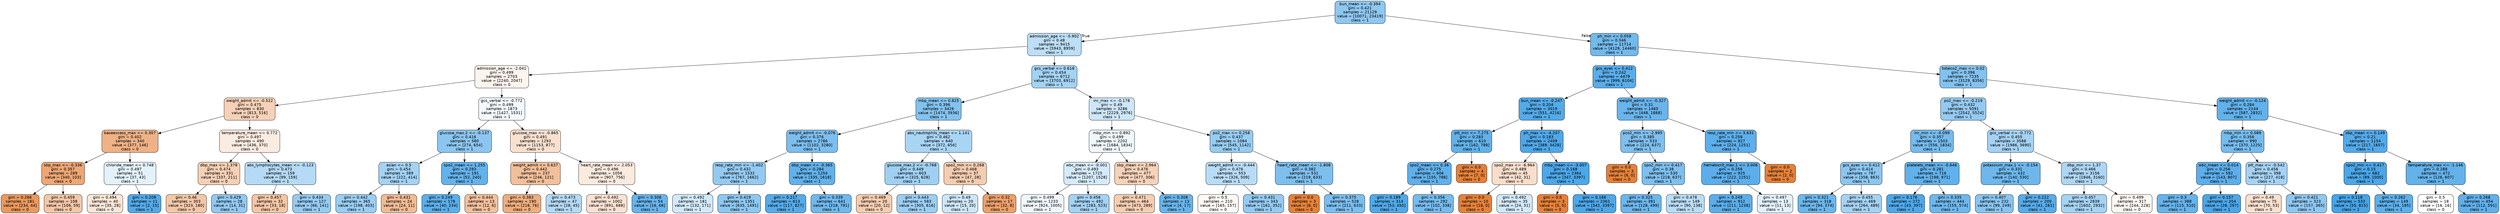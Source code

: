 digraph Tree {
node [shape=box, style="filled, rounded", color="black", fontname="helvetica"] ;
edge [fontname="helvetica"] ;
0 [label="bun_mean <= -0.394\ngini = 0.421\nsamples = 21129\nvalue = [10071, 23419]\nclass = 1", fillcolor="#8ec7f0"] ;
1 [label="admission_age <= -0.902\ngini = 0.48\nsamples = 9415\nvalue = [5943, 8959]\nclass = 1", fillcolor="#bcdef6"] ;
0 -> 1 [labeldistance=2.5, labelangle=45, headlabel="True"] ;
2 [label="admission_age <= -2.041\ngini = 0.499\nsamples = 2703\nvalue = [2240, 2047]\nclass = 0", fillcolor="#fdf4ee"] ;
1 -> 2 ;
3 [label="weight_admit <= -0.522\ngini = 0.475\nsamples = 830\nvalue = [813, 516]\nclass = 0", fillcolor="#f6d1b7"] ;
2 -> 3 ;
4 [label="baseexcess_max <= 0.307\ngini = 0.402\nsamples = 340\nvalue = [377, 146]\nclass = 0", fillcolor="#efb286"] ;
3 -> 4 ;
5 [label="sbp_max <= -0.336\ngini = 0.357\nsamples = 289\nvalue = [340, 103]\nclass = 0", fillcolor="#eda775"] ;
4 -> 5 ;
6 [label="gini = 0.266\nsamples = 181\nvalue = [234, 44]\nclass = 0", fillcolor="#ea995e"] ;
5 -> 6 ;
7 [label="gini = 0.459\nsamples = 108\nvalue = [106, 59]\nclass = 0", fillcolor="#f3c7a7"] ;
5 -> 7 ;
8 [label="chloride_mean <= 0.748\ngini = 0.497\nsamples = 51\nvalue = [37, 43]\nclass = 1", fillcolor="#e3f1fb"] ;
4 -> 8 ;
9 [label="gini = 0.494\nsamples = 40\nvalue = [35, 28]\nclass = 0", fillcolor="#fae6d7"] ;
8 -> 9 ;
10 [label="gini = 0.208\nsamples = 11\nvalue = [2, 15]\nclass = 1", fillcolor="#53aae8"] ;
8 -> 10 ;
11 [label="temperature_mean <= 0.772\ngini = 0.497\nsamples = 490\nvalue = [436, 370]\nclass = 0", fillcolor="#fbece1"] ;
3 -> 11 ;
12 [label="dbp_max <= 1.378\ngini = 0.474\nsamples = 331\nvalue = [337, 211]\nclass = 0", fillcolor="#f5d0b5"] ;
11 -> 12 ;
13 [label="gini = 0.46\nsamples = 303\nvalue = [323, 180]\nclass = 0", fillcolor="#f3c7a7"] ;
12 -> 13 ;
14 [label="gini = 0.429\nsamples = 28\nvalue = [14, 31]\nclass = 1", fillcolor="#92c9f1"] ;
12 -> 14 ;
15 [label="abs_lymphocytes_mean <= -0.123\ngini = 0.473\nsamples = 159\nvalue = [99, 159]\nclass = 1", fillcolor="#b4daf5"] ;
11 -> 15 ;
16 [label="gini = 0.457\nsamples = 32\nvalue = [33, 18]\nclass = 0", fillcolor="#f3c6a5"] ;
15 -> 16 ;
17 [label="gini = 0.434\nsamples = 127\nvalue = [66, 141]\nclass = 1", fillcolor="#96cbf1"] ;
15 -> 17 ;
18 [label="gcs_verbal <= -0.772\ngini = 0.499\nsamples = 1873\nvalue = [1427, 1531]\nclass = 1", fillcolor="#f2f8fd"] ;
2 -> 18 ;
19 [label="glucose_max.2 <= -0.137\ngini = 0.416\nsamples = 580\nvalue = [274, 654]\nclass = 1", fillcolor="#8cc6f0"] ;
18 -> 19 ;
20 [label="asian <= 0.5\ngini = 0.454\nsamples = 389\nvalue = [222, 414]\nclass = 1", fillcolor="#a3d2f3"] ;
19 -> 20 ;
21 [label="gini = 0.442\nsamples = 365\nvalue = [198, 403]\nclass = 1", fillcolor="#9acdf2"] ;
20 -> 21 ;
22 [label="gini = 0.431\nsamples = 24\nvalue = [24, 11]\nclass = 0", fillcolor="#f1bb94"] ;
20 -> 22 ;
23 [label="spo2_mean <= 1.255\ngini = 0.293\nsamples = 191\nvalue = [52, 240]\nclass = 1", fillcolor="#64b2eb"] ;
19 -> 23 ;
24 [label="gini = 0.249\nsamples = 178\nvalue = [40, 234]\nclass = 1", fillcolor="#5baee9"] ;
23 -> 24 ;
25 [label="gini = 0.444\nsamples = 13\nvalue = [12, 6]\nclass = 0", fillcolor="#f2c09c"] ;
23 -> 25 ;
26 [label="glucose_max <= -0.865\ngini = 0.491\nsamples = 1293\nvalue = [1153, 877]\nclass = 0", fillcolor="#f9e1d0"] ;
18 -> 26 ;
27 [label="weight_admit <= 0.637\ngini = 0.442\nsamples = 237\nvalue = [246, 121]\nclass = 0", fillcolor="#f2bf9a"] ;
26 -> 27 ;
28 [label="gini = 0.383\nsamples = 190\nvalue = [218, 76]\nclass = 0", fillcolor="#eead7e"] ;
27 -> 28 ;
29 [label="gini = 0.473\nsamples = 47\nvalue = [28, 45]\nclass = 1", fillcolor="#b4daf5"] ;
27 -> 29 ;
30 [label="heart_rate_mean <= 2.053\ngini = 0.496\nsamples = 1056\nvalue = [907, 756]\nclass = 0", fillcolor="#fbeade"] ;
26 -> 30 ;
31 [label="gini = 0.492\nsamples = 1002\nvalue = [891, 688]\nclass = 0", fillcolor="#f9e2d2"] ;
30 -> 31 ;
32 [label="gini = 0.308\nsamples = 54\nvalue = [16, 68]\nclass = 1", fillcolor="#68b4eb"] ;
30 -> 32 ;
33 [label="gcs_verbal <= 0.618\ngini = 0.454\nsamples = 6712\nvalue = [3703, 6912]\nclass = 1", fillcolor="#a3d2f3"] ;
1 -> 33 ;
34 [label="mbp_mean <= 0.825\ngini = 0.396\nsamples = 3426\nvalue = [1474, 3936]\nclass = 1", fillcolor="#83c2ef"] ;
33 -> 34 ;
35 [label="weight_admit <= -0.076\ngini = 0.376\nsamples = 2786\nvalue = [1102, 3280]\nclass = 1", fillcolor="#7cbeee"] ;
34 -> 35 ;
36 [label="resp_rate_min <= -1.402\ngini = 0.432\nsamples = 1532\nvalue = [767, 1662]\nclass = 1", fillcolor="#94caf1"] ;
35 -> 36 ;
37 [label="gini = 0.492\nsamples = 181\nvalue = [132, 171]\nclass = 1", fillcolor="#d2e9f9"] ;
36 -> 37 ;
38 [label="gini = 0.419\nsamples = 1351\nvalue = [635, 1491]\nclass = 1", fillcolor="#8dc7f0"] ;
36 -> 38 ;
39 [label="dbp_mean <= -0.365\ngini = 0.284\nsamples = 1254\nvalue = [335, 1618]\nclass = 1", fillcolor="#62b1ea"] ;
35 -> 39 ;
40 [label="gini = 0.217\nsamples = 613\nvalue = [117, 827]\nclass = 1", fillcolor="#55abe9"] ;
39 -> 40 ;
41 [label="gini = 0.339\nsamples = 641\nvalue = [218, 791]\nclass = 1", fillcolor="#70b8ec"] ;
39 -> 41 ;
42 [label="abs_neutrophils_mean <= 1.141\ngini = 0.462\nsamples = 640\nvalue = [372, 656]\nclass = 1", fillcolor="#a9d5f4"] ;
34 -> 42 ;
43 [label="glucose_max.2 <= -0.768\ngini = 0.449\nsamples = 603\nvalue = [325, 628]\nclass = 1", fillcolor="#9fd0f2"] ;
42 -> 43 ;
44 [label="gini = 0.469\nsamples = 20\nvalue = [20, 12]\nclass = 0", fillcolor="#f5cdb0"] ;
43 -> 44 ;
45 [label="gini = 0.443\nsamples = 583\nvalue = [305, 616]\nclass = 1", fillcolor="#9bcef2"] ;
43 -> 45 ;
46 [label="spo2_min <= 0.268\ngini = 0.468\nsamples = 37\nvalue = [47, 28]\nclass = 0", fillcolor="#f4ccaf"] ;
42 -> 46 ;
47 [label="gini = 0.49\nsamples = 20\nvalue = [15, 20]\nclass = 1", fillcolor="#cee6f8"] ;
46 -> 47 ;
48 [label="gini = 0.32\nsamples = 17\nvalue = [32, 8]\nclass = 0", fillcolor="#eca06a"] ;
46 -> 48 ;
49 [label="inr_max <= -0.178\ngini = 0.49\nsamples = 3286\nvalue = [2229, 2976]\nclass = 1", fillcolor="#cde6f8"] ;
33 -> 49 ;
50 [label="mbp_min <= 0.892\ngini = 0.499\nsamples = 2202\nvalue = [1684, 1834]\nclass = 1", fillcolor="#eff7fd"] ;
49 -> 50 ;
51 [label="wbc_mean <= -0.001\ngini = 0.493\nsamples = 1725\nvalue = [1207, 1528]\nclass = 1", fillcolor="#d5eafa"] ;
50 -> 51 ;
52 [label="gini = 0.499\nsamples = 1233\nvalue = [924, 1005]\nclass = 1", fillcolor="#eff7fd"] ;
51 -> 52 ;
53 [label="gini = 0.456\nsamples = 492\nvalue = [283, 523]\nclass = 1", fillcolor="#a4d2f3"] ;
51 -> 53 ;
54 [label="sbp_mean <= 2.964\ngini = 0.476\nsamples = 477\nvalue = [477, 306]\nclass = 0", fillcolor="#f6d2b8"] ;
50 -> 54 ;
55 [label="gini = 0.471\nsamples = 464\nvalue = [473, 289]\nclass = 0", fillcolor="#f5ceb2"] ;
54 -> 55 ;
56 [label="gini = 0.308\nsamples = 13\nvalue = [4, 17]\nclass = 1", fillcolor="#68b4eb"] ;
54 -> 56 ;
57 [label="po2_max <= 0.258\ngini = 0.437\nsamples = 1084\nvalue = [545, 1142]\nclass = 1", fillcolor="#97ccf1"] ;
49 -> 57 ;
58 [label="weight_admit <= -0.444\ngini = 0.476\nsamples = 553\nvalue = [326, 509]\nclass = 1", fillcolor="#b8dcf6"] ;
57 -> 58 ;
59 [label="gini = 0.5\nsamples = 210\nvalue = [165, 157]\nclass = 0", fillcolor="#fef9f5"] ;
58 -> 59 ;
60 [label="gini = 0.431\nsamples = 343\nvalue = [161, 352]\nclass = 1", fillcolor="#94caf1"] ;
58 -> 60 ;
61 [label="heart_rate_mean <= -1.808\ngini = 0.382\nsamples = 531\nvalue = [219, 633]\nclass = 1", fillcolor="#7ebfee"] ;
57 -> 61 ;
62 [label="gini = 0.0\nsamples = 3\nvalue = [8, 0]\nclass = 0", fillcolor="#e58139"] ;
61 -> 62 ;
63 [label="gini = 0.375\nsamples = 528\nvalue = [211, 633]\nclass = 1", fillcolor="#7bbeee"] ;
61 -> 63 ;
64 [label="ph_min <= 0.058\ngini = 0.346\nsamples = 11714\nvalue = [4128, 14460]\nclass = 1", fillcolor="#72b9ec"] ;
0 -> 64 [labeldistance=2.5, labelangle=-45, headlabel="False"] ;
65 [label="gcs_eyes <= 0.412\ngini = 0.242\nsamples = 4479\nvalue = [999, 6104]\nclass = 1", fillcolor="#59ade9"] ;
64 -> 65 ;
66 [label="bun_mean <= -0.247\ngini = 0.204\nsamples = 3019\nvalue = [551, 4216]\nclass = 1", fillcolor="#53aae8"] ;
65 -> 66 ;
67 [label="ptt_min <= 7.275\ngini = 0.283\nsamples = 610\nvalue = [162, 788]\nclass = 1", fillcolor="#62b1ea"] ;
66 -> 67 ;
68 [label="spo2_mean <= 0.36\ngini = 0.275\nsamples = 606\nvalue = [155, 788]\nclass = 1", fillcolor="#60b0ea"] ;
67 -> 68 ;
69 [label="gini = 0.189\nsamples = 314\nvalue = [53, 450]\nclass = 1", fillcolor="#50a9e8"] ;
68 -> 69 ;
70 [label="gini = 0.356\nsamples = 292\nvalue = [102, 338]\nclass = 1", fillcolor="#75bbed"] ;
68 -> 70 ;
71 [label="gini = 0.0\nsamples = 4\nvalue = [7, 0]\nclass = 0", fillcolor="#e58139"] ;
67 -> 71 ;
72 [label="ph_max <= -4.207\ngini = 0.183\nsamples = 2409\nvalue = [389, 3428]\nclass = 1", fillcolor="#4fa8e8"] ;
66 -> 72 ;
73 [label="spo2_max <= -6.964\ngini = 0.489\nsamples = 45\nvalue = [42, 31]\nclass = 0", fillcolor="#f8decb"] ;
72 -> 73 ;
74 [label="gini = 0.0\nsamples = 10\nvalue = [18, 0]\nclass = 0", fillcolor="#e58139"] ;
73 -> 74 ;
75 [label="gini = 0.492\nsamples = 35\nvalue = [24, 31]\nclass = 1", fillcolor="#d2e9f9"] ;
73 -> 75 ;
76 [label="mbp_mean <= -3.007\ngini = 0.168\nsamples = 2364\nvalue = [347, 3397]\nclass = 1", fillcolor="#4da7e8"] ;
72 -> 76 ;
77 [label="gini = 0.0\nsamples = 3\nvalue = [5, 0]\nclass = 0", fillcolor="#e58139"] ;
76 -> 77 ;
78 [label="gini = 0.166\nsamples = 2361\nvalue = [342, 3397]\nclass = 1", fillcolor="#4da7e8"] ;
76 -> 78 ;
79 [label="weight_admit <= -0.327\ngini = 0.31\nsamples = 1460\nvalue = [448, 1888]\nclass = 1", fillcolor="#68b4eb"] ;
65 -> 79 ;
80 [label="pco2_min <= -2.995\ngini = 0.385\nsamples = 533\nvalue = [224, 637]\nclass = 1", fillcolor="#7fbfee"] ;
79 -> 80 ;
81 [label="gini = 0.0\nsamples = 3\nvalue = [6, 0]\nclass = 0", fillcolor="#e58139"] ;
80 -> 81 ;
82 [label="spo2_min <= 0.417\ngini = 0.38\nsamples = 530\nvalue = [218, 637]\nclass = 1", fillcolor="#7dbfee"] ;
80 -> 82 ;
83 [label="gini = 0.325\nsamples = 381\nvalue = [128, 499]\nclass = 1", fillcolor="#6cb6ec"] ;
82 -> 83 ;
84 [label="gini = 0.478\nsamples = 149\nvalue = [90, 138]\nclass = 1", fillcolor="#baddf6"] ;
82 -> 84 ;
85 [label="resp_rate_min <= 3.631\ngini = 0.258\nsamples = 927\nvalue = [224, 1251]\nclass = 1", fillcolor="#5cafea"] ;
79 -> 85 ;
86 [label="hematocrit_max.1 <= 3.006\ngini = 0.256\nsamples = 925\nvalue = [222, 1251]\nclass = 1", fillcolor="#5caeea"] ;
85 -> 86 ;
87 [label="gini = 0.249\nsamples = 912\nvalue = [211, 1238]\nclass = 1", fillcolor="#5baee9"] ;
86 -> 87 ;
88 [label="gini = 0.497\nsamples = 13\nvalue = [11, 13]\nclass = 1", fillcolor="#e1f0fb"] ;
86 -> 88 ;
89 [label="gini = 0.0\nsamples = 2\nvalue = [2, 0]\nclass = 0", fillcolor="#e58139"] ;
85 -> 89 ;
90 [label="totalco2_max <= 0.02\ngini = 0.396\nsamples = 7235\nvalue = [3129, 8356]\nclass = 1", fillcolor="#83c2ef"] ;
64 -> 90 ;
91 [label="po2_max <= -0.219\ngini = 0.432\nsamples = 5091\nvalue = [2542, 5524]\nclass = 1", fillcolor="#94caf1"] ;
90 -> 91 ;
92 [label="inr_min <= -0.099\ngini = 0.357\nsamples = 1503\nvalue = [556, 1834]\nclass = 1", fillcolor="#75bbed"] ;
91 -> 92 ;
93 [label="gcs_eyes <= 0.412\ngini = 0.414\nsamples = 787\nvalue = [358, 863]\nclass = 1", fillcolor="#8bc6f0"] ;
92 -> 93 ;
94 [label="gini = 0.321\nsamples = 318\nvalue = [94, 374]\nclass = 1", fillcolor="#6bb6ec"] ;
93 -> 94 ;
95 [label="gini = 0.455\nsamples = 469\nvalue = [264, 489]\nclass = 1", fillcolor="#a4d2f3"] ;
93 -> 95 ;
96 [label="platelets_mean <= -0.646\ngini = 0.281\nsamples = 716\nvalue = [198, 971]\nclass = 1", fillcolor="#61b1ea"] ;
92 -> 96 ;
97 [label="gini = 0.176\nsamples = 272\nvalue = [43, 397]\nclass = 1", fillcolor="#4ea8e8"] ;
96 -> 97 ;
98 [label="gini = 0.335\nsamples = 444\nvalue = [155, 574]\nclass = 1", fillcolor="#6eb7ec"] ;
96 -> 98 ;
99 [label="gcs_verbal <= -0.772\ngini = 0.455\nsamples = 3588\nvalue = [1986, 3690]\nclass = 1", fillcolor="#a4d2f3"] ;
91 -> 99 ;
100 [label="potassium_max.1 <= -0.154\ngini = 0.331\nsamples = 432\nvalue = [140, 530]\nclass = 1", fillcolor="#6db7ec"] ;
99 -> 100 ;
101 [label="gini = 0.407\nsamples = 232\nvalue = [99, 249]\nclass = 1", fillcolor="#88c4ef"] ;
100 -> 101 ;
102 [label="gini = 0.222\nsamples = 200\nvalue = [41, 281]\nclass = 1", fillcolor="#56abe9"] ;
100 -> 102 ;
103 [label="dbp_min <= 1.37\ngini = 0.466\nsamples = 3156\nvalue = [1846, 3160]\nclass = 1", fillcolor="#add6f4"] ;
99 -> 103 ;
104 [label="gini = 0.457\nsamples = 2839\nvalue = [1602, 2932]\nclass = 1", fillcolor="#a5d3f3"] ;
103 -> 104 ;
105 [label="gini = 0.499\nsamples = 317\nvalue = [244, 228]\nclass = 0", fillcolor="#fdf7f2"] ;
103 -> 105 ;
106 [label="weight_admit <= -0.124\ngini = 0.284\nsamples = 2144\nvalue = [587, 2832]\nclass = 1", fillcolor="#62b1ea"] ;
90 -> 106 ;
107 [label="mbp_min <= 0.089\ngini = 0.356\nsamples = 990\nvalue = [370, 1225]\nclass = 1", fillcolor="#75bbed"] ;
106 -> 107 ;
108 [label="wbc_mean <= 0.014\ngini = 0.256\nsamples = 592\nvalue = [143, 807]\nclass = 1", fillcolor="#5caeea"] ;
107 -> 108 ;
109 [label="gini = 0.3\nsamples = 388\nvalue = [115, 510]\nclass = 1", fillcolor="#66b3eb"] ;
108 -> 109 ;
110 [label="gini = 0.157\nsamples = 204\nvalue = [28, 297]\nclass = 1", fillcolor="#4ca6e7"] ;
108 -> 110 ;
111 [label="ptt_max <= -0.542\ngini = 0.456\nsamples = 398\nvalue = [227, 418]\nclass = 1", fillcolor="#a5d2f3"] ;
107 -> 111 ;
112 [label="gini = 0.49\nsamples = 75\nvalue = [70, 53]\nclass = 0", fillcolor="#f9e0cf"] ;
111 -> 112 ;
113 [label="gini = 0.421\nsamples = 323\nvalue = [157, 365]\nclass = 1", fillcolor="#8ec7f0"] ;
111 -> 113 ;
114 [label="sbp_mean <= 0.149\ngini = 0.21\nsamples = 1154\nvalue = [217, 1607]\nclass = 1", fillcolor="#54aae9"] ;
106 -> 114 ;
115 [label="spo2_min <= 0.417\ngini = 0.15\nsamples = 682\nvalue = [89, 1000]\nclass = 1", fillcolor="#4ba6e7"] ;
114 -> 115 ;
116 [label="gini = 0.118\nsamples = 533\nvalue = [55, 815]\nclass = 1", fillcolor="#46a4e7"] ;
115 -> 116 ;
117 [label="gini = 0.262\nsamples = 149\nvalue = [34, 185]\nclass = 1", fillcolor="#5dafea"] ;
115 -> 117 ;
118 [label="temperature_max <= -1.146\ngini = 0.288\nsamples = 472\nvalue = [128, 607]\nclass = 1", fillcolor="#63b2ea"] ;
114 -> 118 ;
119 [label="gini = 0.5\nsamples = 18\nvalue = [16, 16]\nclass = 0", fillcolor="#ffffff"] ;
118 -> 119 ;
120 [label="gini = 0.268\nsamples = 454\nvalue = [112, 591]\nclass = 1", fillcolor="#5fb0ea"] ;
118 -> 120 ;
}